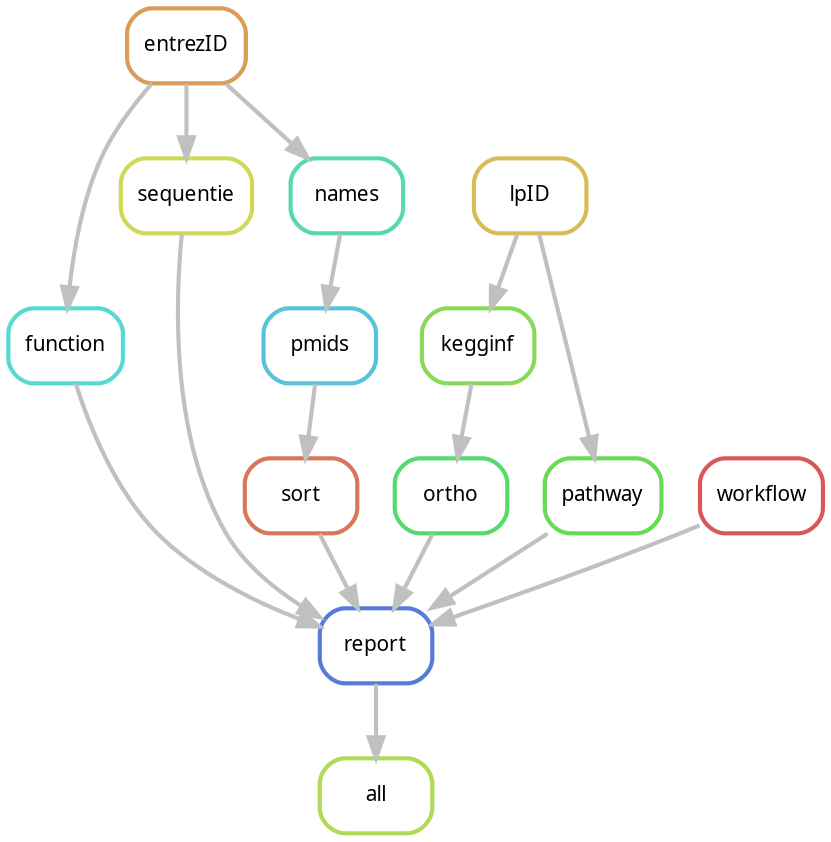 digraph snakemake_dag {
    graph[bgcolor=white, margin=0];
    node[shape=box, style=rounded, fontname=sans,                 fontsize=10, penwidth=2];
    edge[penwidth=2, color=grey];
	0[label = "all", color = "0.22 0.6 0.85", style="rounded"];
	1[label = "report", color = "0.62 0.6 0.85", style="rounded"];
	2[label = "function", color = "0.49 0.6 0.85", style="rounded"];
	3[label = "entrezID", color = "0.09 0.6 0.85", style="rounded"];
	4[label = "sequentie", color = "0.18 0.6 0.85", style="rounded"];
	5[label = "sort", color = "0.04 0.6 0.85", style="rounded"];
	6[label = "pmids", color = "0.53 0.6 0.85", style="rounded"];
	7[label = "names", color = "0.44 0.6 0.85", style="rounded"];
	8[label = "ortho", color = "0.36 0.6 0.85", style="rounded"];
	9[label = "kegginf", color = "0.27 0.6 0.85", style="rounded"];
	10[label = "lpID", color = "0.13 0.6 0.85", style="rounded"];
	11[label = "pathway", color = "0.31 0.6 0.85", style="rounded"];
	12[label = "workflow", color = "0.00 0.6 0.85", style="rounded"];
	1 -> 0
	2 -> 1
	4 -> 1
	5 -> 1
	8 -> 1
	11 -> 1
	12 -> 1
	3 -> 2
	3 -> 4
	6 -> 5
	7 -> 6
	3 -> 7
	9 -> 8
	10 -> 9
	10 -> 11
}            
